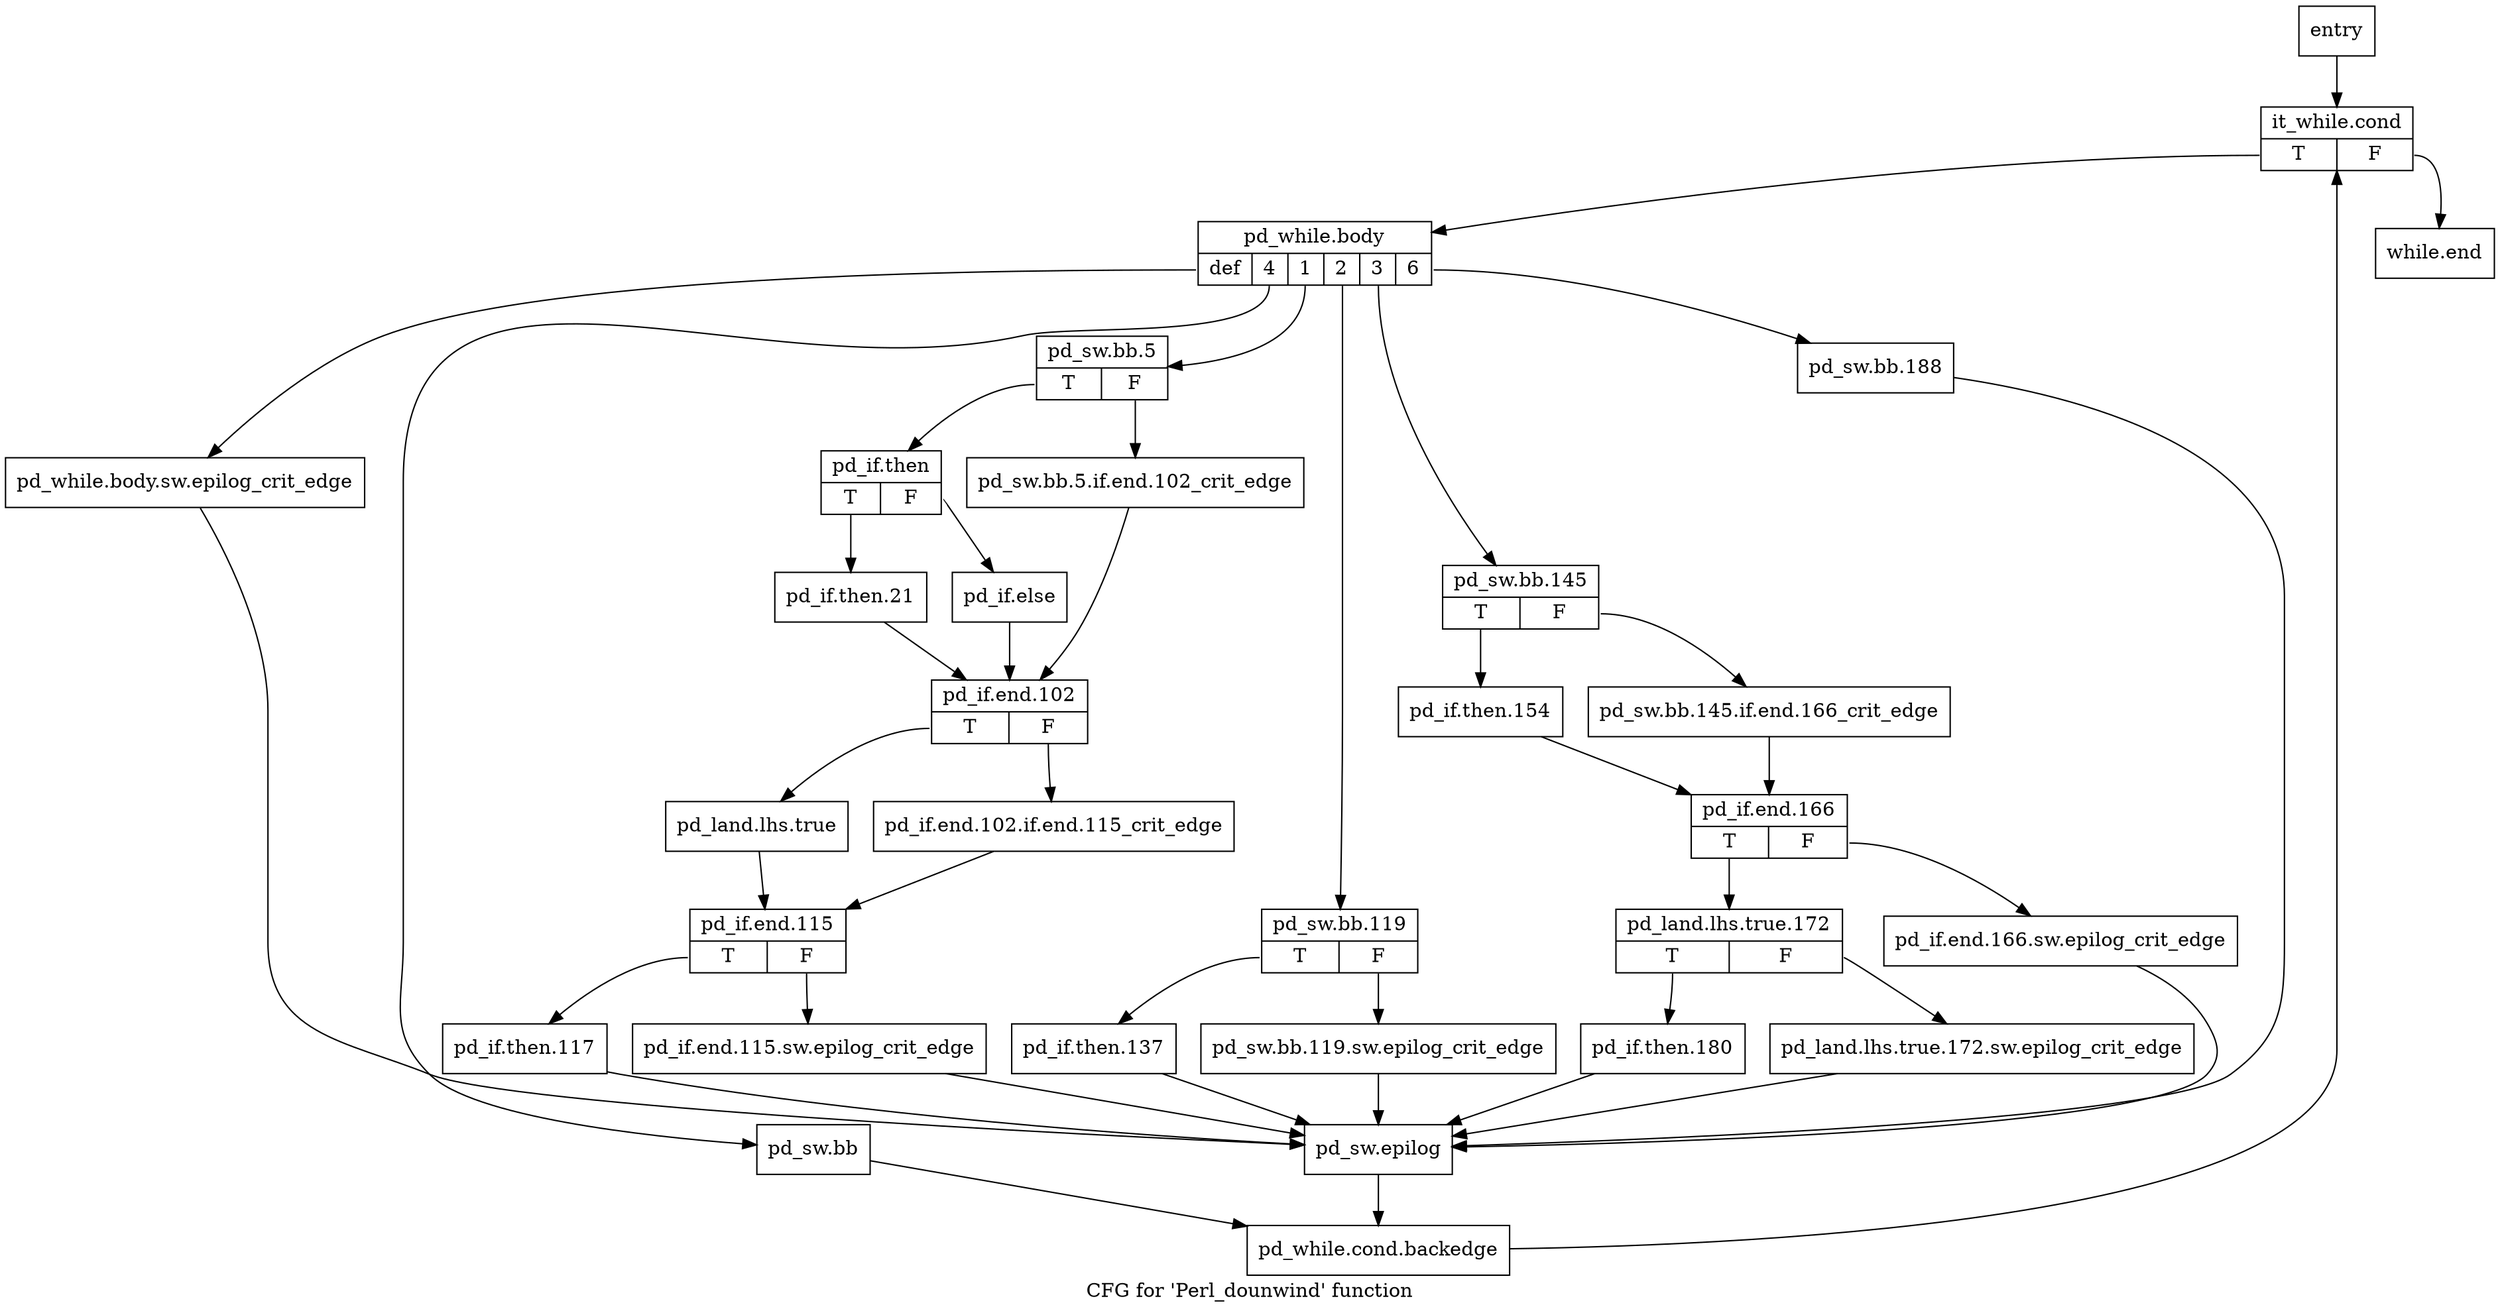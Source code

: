 digraph "CFG for 'Perl_dounwind' function" {
	label="CFG for 'Perl_dounwind' function";

	Node0x316f630 [shape=record,label="{entry}"];
	Node0x316f630 -> Node0x316f680;
	Node0x316f680 [shape=record,label="{it_while.cond|{<s0>T|<s1>F}}"];
	Node0x316f680:s0 -> Node0x316f6d0;
	Node0x316f680:s1 -> Node0x316ff90;
	Node0x316f6d0 [shape=record,label="{pd_while.body|{<s0>def|<s1>4|<s2>1|<s3>2|<s4>3|<s5>6}}"];
	Node0x316f6d0:s0 -> Node0x316f720;
	Node0x316f6d0:s1 -> Node0x316f770;
	Node0x316f6d0:s2 -> Node0x316f810;
	Node0x316f6d0:s3 -> Node0x316fb80;
	Node0x316f6d0:s4 -> Node0x316fc70;
	Node0x316f6d0:s5 -> Node0x316fef0;
	Node0x316f720 [shape=record,label="{pd_while.body.sw.epilog_crit_edge}"];
	Node0x316f720 -> Node0x316ff40;
	Node0x316f770 [shape=record,label="{pd_sw.bb}"];
	Node0x316f770 -> Node0x316f7c0;
	Node0x316f7c0 [shape=record,label="{pd_while.cond.backedge}"];
	Node0x316f7c0 -> Node0x316f680;
	Node0x316f810 [shape=record,label="{pd_sw.bb.5|{<s0>T|<s1>F}}"];
	Node0x316f810:s0 -> Node0x316f8b0;
	Node0x316f810:s1 -> Node0x316f860;
	Node0x316f860 [shape=record,label="{pd_sw.bb.5.if.end.102_crit_edge}"];
	Node0x316f860 -> Node0x316f9a0;
	Node0x316f8b0 [shape=record,label="{pd_if.then|{<s0>T|<s1>F}}"];
	Node0x316f8b0:s0 -> Node0x316f900;
	Node0x316f8b0:s1 -> Node0x316f950;
	Node0x316f900 [shape=record,label="{pd_if.then.21}"];
	Node0x316f900 -> Node0x316f9a0;
	Node0x316f950 [shape=record,label="{pd_if.else}"];
	Node0x316f950 -> Node0x316f9a0;
	Node0x316f9a0 [shape=record,label="{pd_if.end.102|{<s0>T|<s1>F}}"];
	Node0x316f9a0:s0 -> Node0x316fa40;
	Node0x316f9a0:s1 -> Node0x316f9f0;
	Node0x316f9f0 [shape=record,label="{pd_if.end.102.if.end.115_crit_edge}"];
	Node0x316f9f0 -> Node0x316fa90;
	Node0x316fa40 [shape=record,label="{pd_land.lhs.true}"];
	Node0x316fa40 -> Node0x316fa90;
	Node0x316fa90 [shape=record,label="{pd_if.end.115|{<s0>T|<s1>F}}"];
	Node0x316fa90:s0 -> Node0x316fb30;
	Node0x316fa90:s1 -> Node0x316fae0;
	Node0x316fae0 [shape=record,label="{pd_if.end.115.sw.epilog_crit_edge}"];
	Node0x316fae0 -> Node0x316ff40;
	Node0x316fb30 [shape=record,label="{pd_if.then.117}"];
	Node0x316fb30 -> Node0x316ff40;
	Node0x316fb80 [shape=record,label="{pd_sw.bb.119|{<s0>T|<s1>F}}"];
	Node0x316fb80:s0 -> Node0x316fc20;
	Node0x316fb80:s1 -> Node0x316fbd0;
	Node0x316fbd0 [shape=record,label="{pd_sw.bb.119.sw.epilog_crit_edge}"];
	Node0x316fbd0 -> Node0x316ff40;
	Node0x316fc20 [shape=record,label="{pd_if.then.137}"];
	Node0x316fc20 -> Node0x316ff40;
	Node0x316fc70 [shape=record,label="{pd_sw.bb.145|{<s0>T|<s1>F}}"];
	Node0x316fc70:s0 -> Node0x316fd10;
	Node0x316fc70:s1 -> Node0x316fcc0;
	Node0x316fcc0 [shape=record,label="{pd_sw.bb.145.if.end.166_crit_edge}"];
	Node0x316fcc0 -> Node0x316fd60;
	Node0x316fd10 [shape=record,label="{pd_if.then.154}"];
	Node0x316fd10 -> Node0x316fd60;
	Node0x316fd60 [shape=record,label="{pd_if.end.166|{<s0>T|<s1>F}}"];
	Node0x316fd60:s0 -> Node0x316fe00;
	Node0x316fd60:s1 -> Node0x316fdb0;
	Node0x316fdb0 [shape=record,label="{pd_if.end.166.sw.epilog_crit_edge}"];
	Node0x316fdb0 -> Node0x316ff40;
	Node0x316fe00 [shape=record,label="{pd_land.lhs.true.172|{<s0>T|<s1>F}}"];
	Node0x316fe00:s0 -> Node0x316fea0;
	Node0x316fe00:s1 -> Node0x316fe50;
	Node0x316fe50 [shape=record,label="{pd_land.lhs.true.172.sw.epilog_crit_edge}"];
	Node0x316fe50 -> Node0x316ff40;
	Node0x316fea0 [shape=record,label="{pd_if.then.180}"];
	Node0x316fea0 -> Node0x316ff40;
	Node0x316fef0 [shape=record,label="{pd_sw.bb.188}"];
	Node0x316fef0 -> Node0x316ff40;
	Node0x316ff40 [shape=record,label="{pd_sw.epilog}"];
	Node0x316ff40 -> Node0x316f7c0;
	Node0x316ff90 [shape=record,label="{while.end}"];
}
